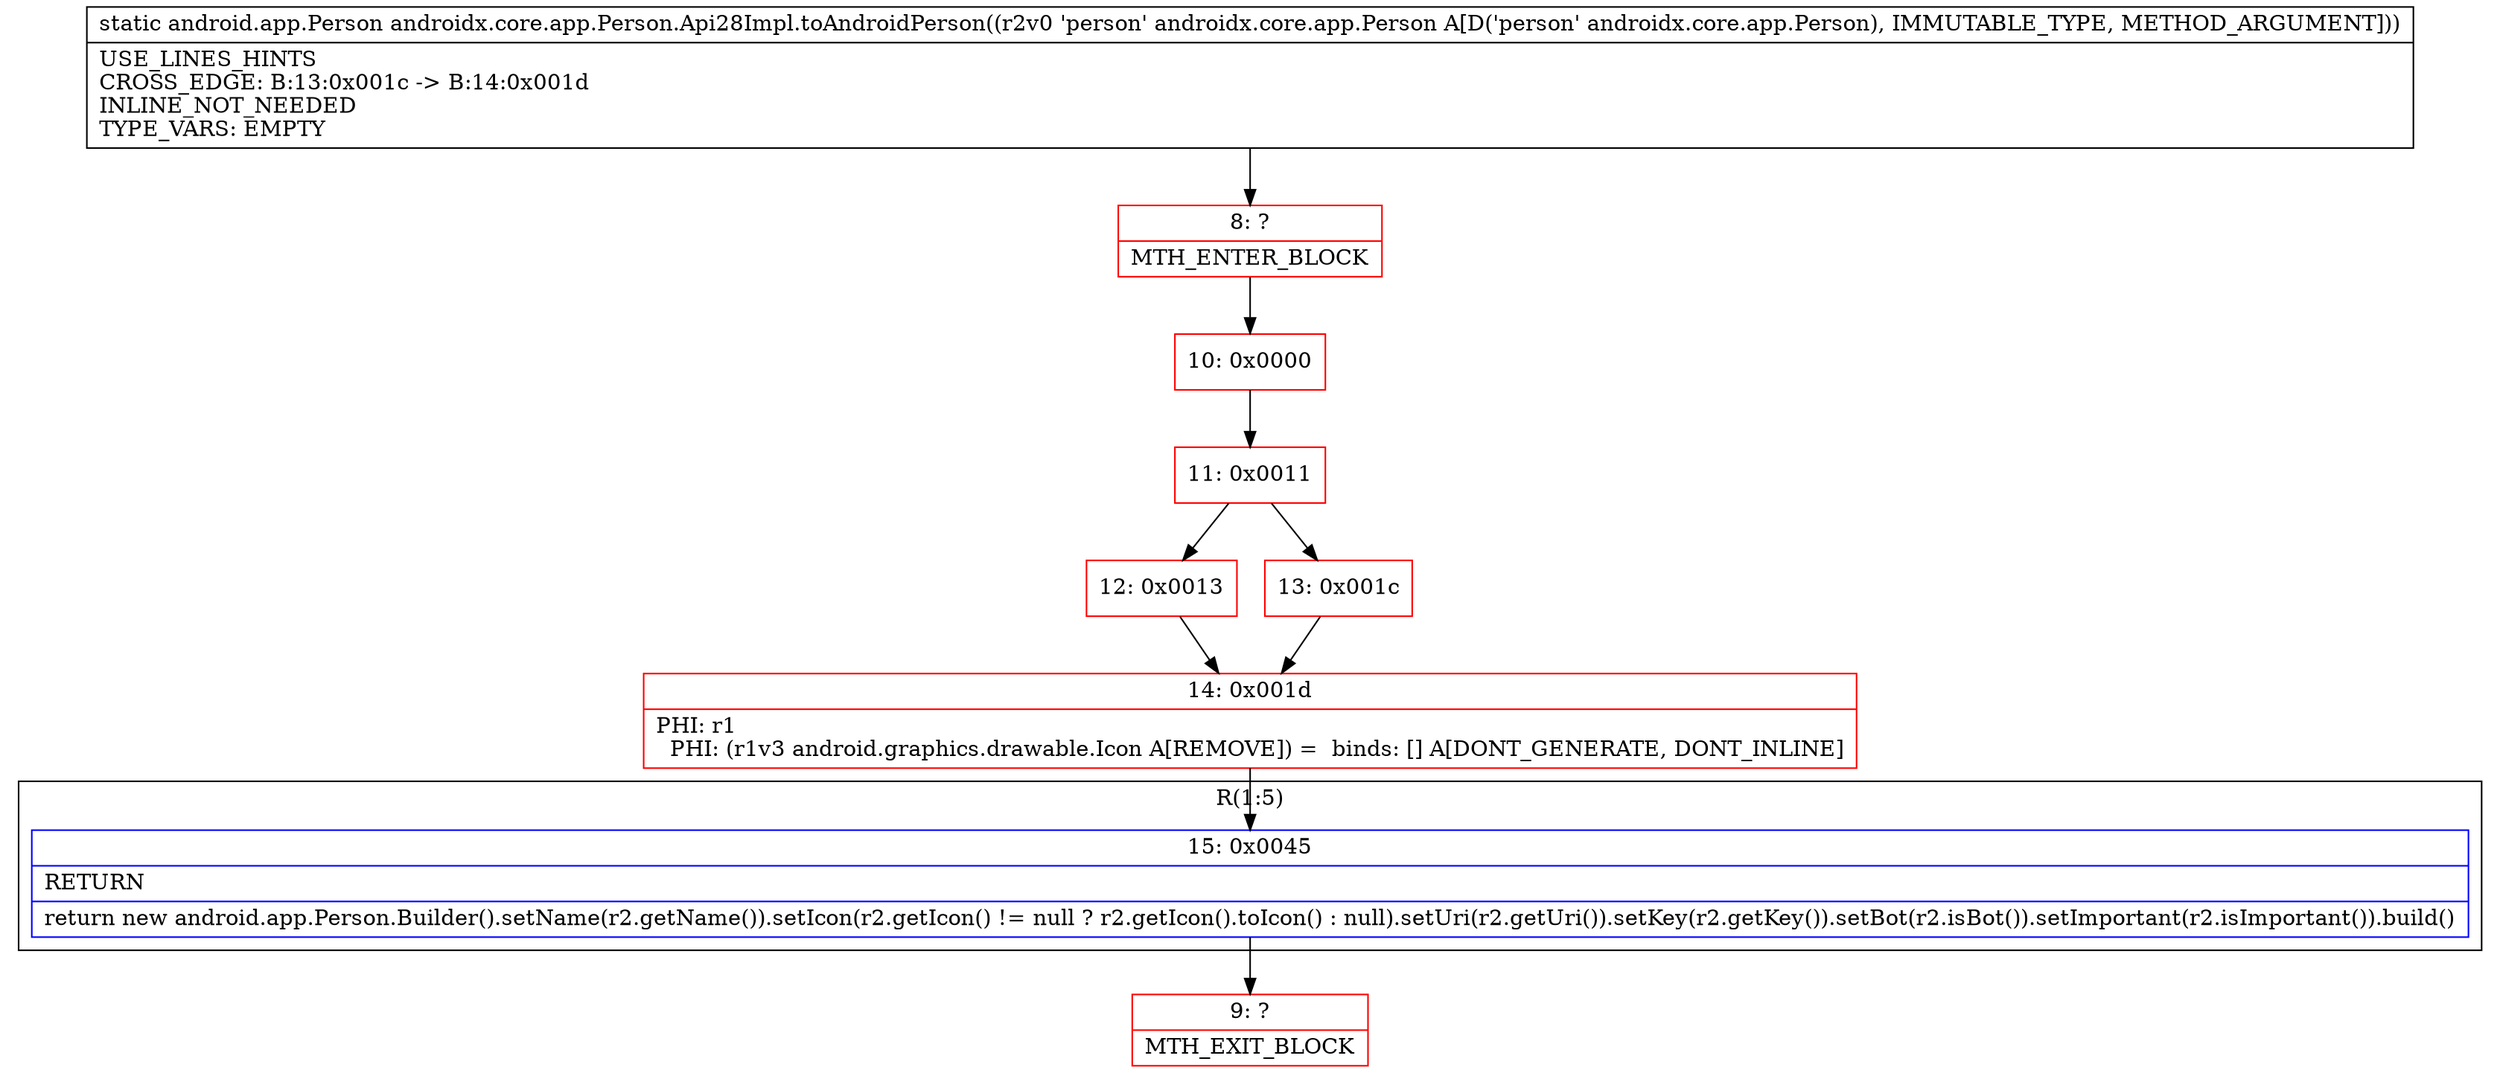 digraph "CFG forandroidx.core.app.Person.Api28Impl.toAndroidPerson(Landroidx\/core\/app\/Person;)Landroid\/app\/Person;" {
subgraph cluster_Region_1485711741 {
label = "R(1:5)";
node [shape=record,color=blue];
Node_15 [shape=record,label="{15\:\ 0x0045|RETURN\l|return new android.app.Person.Builder().setName(r2.getName()).setIcon(r2.getIcon() != null ? r2.getIcon().toIcon() : null).setUri(r2.getUri()).setKey(r2.getKey()).setBot(r2.isBot()).setImportant(r2.isImportant()).build()\l}"];
}
Node_8 [shape=record,color=red,label="{8\:\ ?|MTH_ENTER_BLOCK\l}"];
Node_10 [shape=record,color=red,label="{10\:\ 0x0000}"];
Node_11 [shape=record,color=red,label="{11\:\ 0x0011}"];
Node_12 [shape=record,color=red,label="{12\:\ 0x0013}"];
Node_14 [shape=record,color=red,label="{14\:\ 0x001d|PHI: r1 \l  PHI: (r1v3 android.graphics.drawable.Icon A[REMOVE]) =  binds: [] A[DONT_GENERATE, DONT_INLINE]\l}"];
Node_9 [shape=record,color=red,label="{9\:\ ?|MTH_EXIT_BLOCK\l}"];
Node_13 [shape=record,color=red,label="{13\:\ 0x001c}"];
MethodNode[shape=record,label="{static android.app.Person androidx.core.app.Person.Api28Impl.toAndroidPerson((r2v0 'person' androidx.core.app.Person A[D('person' androidx.core.app.Person), IMMUTABLE_TYPE, METHOD_ARGUMENT]))  | USE_LINES_HINTS\lCROSS_EDGE: B:13:0x001c \-\> B:14:0x001d\lINLINE_NOT_NEEDED\lTYPE_VARS: EMPTY\l}"];
MethodNode -> Node_8;Node_15 -> Node_9;
Node_8 -> Node_10;
Node_10 -> Node_11;
Node_11 -> Node_12;
Node_11 -> Node_13;
Node_12 -> Node_14;
Node_14 -> Node_15;
Node_13 -> Node_14;
}

